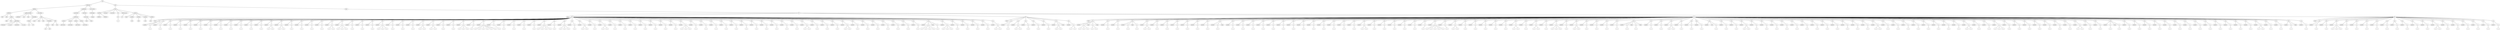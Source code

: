 graph Tree {
	"t0" [label = "TEI"];
	"t1" [label = "teiHeader"];
	"t2" [label = "fileDesc"];
	"t3" [label = "titleStmt"];
	"t4" [label = "title"];
	"t5" [label = "title"];
	"t6" [label = "author"];
	"t7" [label = "idno"];
	"t8" [label = "idno"];
	"t9" [label = "persName"];
	"t10" [label = "forename"];
	"t11" [label = "surname"];
	"t12" [label = "nameLink"];
	"t13" [label = "surname"];
	"t14" [label = "publicationStmt"];
	"t15" [label = "publisher"];
	"t16" [label = "idno"];
	"t17" [label = "idno"];
	"t18" [label = "availability"];
	"t19" [label = "licence"];
	"t20" [label = "ab"];
	"t21" [label = "ref"];
	"t22" [label = "sourceDesc"];
	"t23" [label = "bibl"];
	"t24" [label = "name"];
	"t25" [label = "idno"];
	"t26" [label = "idno"];
	"t27" [label = "availability"];
	"t28" [label = "licence"];
	"t29" [label = "ab"];
	"t30" [label = "ref"];
	"t31" [label = "bibl"];
	"t32" [label = "date"];
	"t33" [label = "idno"];
	"t34" [label = "profileDesc"];
	"t35" [label = "particDesc"];
	"t36" [label = "listPerson"];
	"t37" [label = "person"];
	"t38" [label = "persName"];
	"t39" [label = "person"];
	"t40" [label = "persName"];
	"t41" [label = "person"];
	"t42" [label = "persName"];
	"t43" [label = "person"];
	"t44" [label = "persName"];
	"t45" [label = "textClass"];
	"t46" [label = "keywords"];
	"t47" [label = "term"];
	"t48" [label = "term"];
	"t49" [label = "revisionDesc"];
	"t50" [label = "listChange"];
	"t51" [label = "change"];
	"t52" [label = "text"];
	"t53" [label = "front"];
	"t54" [label = "docTitle"];
	"t55" [label = "titlePart"];
	"t56" [label = "titlePart"];
	"t57" [label = "docDate"];
	"t58" [label = "docAuthor"];
	"t59" [label = "div"];
	"t60" [label = "div"];
	"t61" [label = "p"];
	"t62" [label = "performance"];
	"t63" [label = "ab"];
	"t64" [label = "castList"];
	"t65" [label = "head"];
	"t66" [label = "castItem"];
	"t67" [label = "role"];
	"t68" [label = "castItem"];
	"t69" [label = "role"];
	"t70" [label = "castItem"];
	"t71" [label = "role"];
	"t72" [label = "castItem"];
	"t73" [label = "role"];
	"t74" [label = "body"];
	"t75" [label = "div"];
	"t76" [label = "head"];
	"t77" [label = "div"];
	"t78" [label = "head"];
	"t79" [label = "sp"];
	"t80" [label = "speaker"];
	"t81" [label = "p"];
	"t82" [label = "s"];
	"t83" [label = "sp"];
	"t84" [label = "speaker"];
	"t85" [label = "p"];
	"t86" [label = "s"];
	"t87" [label = "sp"];
	"t88" [label = "speaker"];
	"t89" [label = "p"];
	"t90" [label = "s"];
	"t91" [label = "sp"];
	"t92" [label = "speaker"];
	"t93" [label = "p"];
	"t94" [label = "s"];
	"t95" [label = "sp"];
	"t96" [label = "speaker"];
	"t97" [label = "p"];
	"t98" [label = "s"];
	"t99" [label = "sp"];
	"t100" [label = "speaker"];
	"t101" [label = "p"];
	"t102" [label = "s"];
	"t103" [label = "sp"];
	"t104" [label = "speaker"];
	"t105" [label = "p"];
	"t106" [label = "s"];
	"t107" [label = "sp"];
	"t108" [label = "speaker"];
	"t109" [label = "p"];
	"t110" [label = "s"];
	"t111" [label = "sp"];
	"t112" [label = "speaker"];
	"t113" [label = "p"];
	"t114" [label = "s"];
	"t115" [label = "sp"];
	"t116" [label = "speaker"];
	"t117" [label = "p"];
	"t118" [label = "s"];
	"t119" [label = "sp"];
	"t120" [label = "speaker"];
	"t121" [label = "p"];
	"t122" [label = "s"];
	"t123" [label = "sp"];
	"t124" [label = "speaker"];
	"t125" [label = "p"];
	"t126" [label = "s"];
	"t127" [label = "sp"];
	"t128" [label = "speaker"];
	"t129" [label = "p"];
	"t130" [label = "s"];
	"t131" [label = "s"];
	"t132" [label = "sp"];
	"t133" [label = "speaker"];
	"t134" [label = "p"];
	"t135" [label = "s"];
	"t136" [label = "s"];
	"t137" [label = "sp"];
	"t138" [label = "speaker"];
	"t139" [label = "p"];
	"t140" [label = "s"];
	"t141" [label = "sp"];
	"t142" [label = "speaker"];
	"t143" [label = "p"];
	"t144" [label = "s"];
	"t145" [label = "sp"];
	"t146" [label = "speaker"];
	"t147" [label = "p"];
	"t148" [label = "s"];
	"t149" [label = "sp"];
	"t150" [label = "speaker"];
	"t151" [label = "p"];
	"t152" [label = "s"];
	"t153" [label = "sp"];
	"t154" [label = "speaker"];
	"t155" [label = "p"];
	"t156" [label = "s"];
	"t157" [label = "s"];
	"t158" [label = "sp"];
	"t159" [label = "speaker"];
	"t160" [label = "p"];
	"t161" [label = "s"];
	"t162" [label = "s"];
	"t163" [label = "s"];
	"t164" [label = "sp"];
	"t165" [label = "speaker"];
	"t166" [label = "p"];
	"t167" [label = "s"];
	"t168" [label = "sp"];
	"t169" [label = "speaker"];
	"t170" [label = "p"];
	"t171" [label = "s"];
	"t172" [label = "sp"];
	"t173" [label = "speaker"];
	"t174" [label = "p"];
	"t175" [label = "s"];
	"t176" [label = "sp"];
	"t177" [label = "speaker"];
	"t178" [label = "p"];
	"t179" [label = "s"];
	"t180" [label = "s"];
	"t181" [label = "s"];
	"t182" [label = "sp"];
	"t183" [label = "speaker"];
	"t184" [label = "p"];
	"t185" [label = "s"];
	"t186" [label = "sp"];
	"t187" [label = "speaker"];
	"t188" [label = "p"];
	"t189" [label = "s"];
	"t190" [label = "sp"];
	"t191" [label = "speaker"];
	"t192" [label = "p"];
	"t193" [label = "s"];
	"t194" [label = "sp"];
	"t195" [label = "speaker"];
	"t196" [label = "p"];
	"t197" [label = "s"];
	"t198" [label = "s"];
	"t199" [label = "sp"];
	"t200" [label = "speaker"];
	"t201" [label = "p"];
	"t202" [label = "s"];
	"t203" [label = "s"];
	"t204" [label = "sp"];
	"t205" [label = "speaker"];
	"t206" [label = "p"];
	"t207" [label = "s"];
	"t208" [label = "sp"];
	"t209" [label = "speaker"];
	"t210" [label = "p"];
	"t211" [label = "s"];
	"t212" [label = "sp"];
	"t213" [label = "speaker"];
	"t214" [label = "p"];
	"t215" [label = "s"];
	"t216" [label = "s"];
	"t217" [label = "s"];
	"t218" [label = "sp"];
	"t219" [label = "speaker"];
	"t220" [label = "p"];
	"t221" [label = "s"];
	"t222" [label = "sp"];
	"t223" [label = "speaker"];
	"t224" [label = "p"];
	"t225" [label = "s"];
	"t226" [label = "s"];
	"t227" [label = "s"];
	"t228" [label = "s"];
	"t229" [label = "s"];
	"t230" [label = "s"];
	"t231" [label = "sp"];
	"t232" [label = "speaker"];
	"t233" [label = "p"];
	"t234" [label = "s"];
	"t235" [label = "sp"];
	"t236" [label = "speaker"];
	"t237" [label = "p"];
	"t238" [label = "s"];
	"t239" [label = "sp"];
	"t240" [label = "speaker"];
	"t241" [label = "p"];
	"t242" [label = "s"];
	"t243" [label = "sp"];
	"t244" [label = "speaker"];
	"t245" [label = "p"];
	"t246" [label = "s"];
	"t247" [label = "sp"];
	"t248" [label = "speaker"];
	"t249" [label = "p"];
	"t250" [label = "s"];
	"t251" [label = "sp"];
	"t252" [label = "speaker"];
	"t253" [label = "p"];
	"t254" [label = "s"];
	"t255" [label = "s"];
	"t256" [label = "s"];
	"t257" [label = "s"];
	"t258" [label = "sp"];
	"t259" [label = "speaker"];
	"t260" [label = "p"];
	"t261" [label = "s"];
	"t262" [label = "sp"];
	"t263" [label = "speaker"];
	"t264" [label = "p"];
	"t265" [label = "s"];
	"t266" [label = "s"];
	"t267" [label = "s"];
	"t268" [label = "sp"];
	"t269" [label = "speaker"];
	"t270" [label = "p"];
	"t271" [label = "s"];
	"t272" [label = "sp"];
	"t273" [label = "speaker"];
	"t274" [label = "p"];
	"t275" [label = "s"];
	"t276" [label = "s"];
	"t277" [label = "sp"];
	"t278" [label = "speaker"];
	"t279" [label = "p"];
	"t280" [label = "s"];
	"t281" [label = "sp"];
	"t282" [label = "speaker"];
	"t283" [label = "p"];
	"t284" [label = "s"];
	"t285" [label = "s"];
	"t286" [label = "sp"];
	"t287" [label = "speaker"];
	"t288" [label = "p"];
	"t289" [label = "s"];
	"t290" [label = "sp"];
	"t291" [label = "speaker"];
	"t292" [label = "p"];
	"t293" [label = "s"];
	"t294" [label = "sp"];
	"t295" [label = "speaker"];
	"t296" [label = "p"];
	"t297" [label = "s"];
	"t298" [label = "sp"];
	"t299" [label = "speaker"];
	"t300" [label = "p"];
	"t301" [label = "s"];
	"t302" [label = "sp"];
	"t303" [label = "speaker"];
	"t304" [label = "p"];
	"t305" [label = "s"];
	"t306" [label = "sp"];
	"t307" [label = "speaker"];
	"t308" [label = "p"];
	"t309" [label = "s"];
	"t310" [label = "sp"];
	"t311" [label = "speaker"];
	"t312" [label = "p"];
	"t313" [label = "s"];
	"t314" [label = "sp"];
	"t315" [label = "speaker"];
	"t316" [label = "p"];
	"t317" [label = "s"];
	"t318" [label = "s"];
	"t319" [label = "s"];
	"t320" [label = "sp"];
	"t321" [label = "speaker"];
	"t322" [label = "p"];
	"t323" [label = "s"];
	"t324" [label = "sp"];
	"t325" [label = "speaker"];
	"t326" [label = "p"];
	"t327" [label = "s"];
	"t328" [label = "sp"];
	"t329" [label = "speaker"];
	"t330" [label = "p"];
	"t331" [label = "s"];
	"t332" [label = "sp"];
	"t333" [label = "speaker"];
	"t334" [label = "p"];
	"t335" [label = "s"];
	"t336" [label = "sp"];
	"t337" [label = "speaker"];
	"t338" [label = "p"];
	"t339" [label = "s"];
	"t340" [label = "sp"];
	"t341" [label = "speaker"];
	"t342" [label = "p"];
	"t343" [label = "s"];
	"t344" [label = "sp"];
	"t345" [label = "speaker"];
	"t346" [label = "p"];
	"t347" [label = "s"];
	"t348" [label = "sp"];
	"t349" [label = "speaker"];
	"t350" [label = "p"];
	"t351" [label = "s"];
	"t352" [label = "sp"];
	"t353" [label = "speaker"];
	"t354" [label = "p"];
	"t355" [label = "s"];
	"t356" [label = "sp"];
	"t357" [label = "speaker"];
	"t358" [label = "p"];
	"t359" [label = "s"];
	"t360" [label = "sp"];
	"t361" [label = "speaker"];
	"t362" [label = "p"];
	"t363" [label = "s"];
	"t364" [label = "sp"];
	"t365" [label = "speaker"];
	"t366" [label = "p"];
	"t367" [label = "s"];
	"t368" [label = "s"];
	"t369" [label = "sp"];
	"t370" [label = "speaker"];
	"t371" [label = "p"];
	"t372" [label = "s"];
	"t373" [label = "sp"];
	"t374" [label = "speaker"];
	"t375" [label = "p"];
	"t376" [label = "s"];
	"t377" [label = "sp"];
	"t378" [label = "speaker"];
	"t379" [label = "p"];
	"t380" [label = "s"];
	"t381" [label = "sp"];
	"t382" [label = "speaker"];
	"t383" [label = "p"];
	"t384" [label = "s"];
	"t385" [label = "s"];
	"t386" [label = "sp"];
	"t387" [label = "speaker"];
	"t388" [label = "p"];
	"t389" [label = "s"];
	"t390" [label = "sp"];
	"t391" [label = "speaker"];
	"t392" [label = "p"];
	"t393" [label = "s"];
	"t394" [label = "sp"];
	"t395" [label = "speaker"];
	"t396" [label = "p"];
	"t397" [label = "s"];
	"t398" [label = "sp"];
	"t399" [label = "speaker"];
	"t400" [label = "p"];
	"t401" [label = "s"];
	"t402" [label = "sp"];
	"t403" [label = "speaker"];
	"t404" [label = "p"];
	"t405" [label = "s"];
	"t406" [label = "sp"];
	"t407" [label = "speaker"];
	"t408" [label = "p"];
	"t409" [label = "s"];
	"t410" [label = "sp"];
	"t411" [label = "speaker"];
	"t412" [label = "p"];
	"t413" [label = "s"];
	"t414" [label = "sp"];
	"t415" [label = "speaker"];
	"t416" [label = "p"];
	"t417" [label = "s"];
	"t418" [label = "s"];
	"t419" [label = "s"];
	"t420" [label = "s"];
	"t421" [label = "stage"];
	"t422" [label = "p"];
	"t423" [label = "s"];
	"t424" [label = "sp"];
	"t425" [label = "speaker"];
	"t426" [label = "p"];
	"t427" [label = "s"];
	"t428" [label = "s"];
	"t429" [label = "s"];
	"t430" [label = "sp"];
	"t431" [label = "speaker"];
	"t432" [label = "p"];
	"t433" [label = "s"];
	"t434" [label = "sp"];
	"t435" [label = "speaker"];
	"t436" [label = "p"];
	"t437" [label = "s"];
	"t438" [label = "sp"];
	"t439" [label = "speaker"];
	"t440" [label = "p"];
	"t441" [label = "s"];
	"t442" [label = "sp"];
	"t443" [label = "speaker"];
	"t444" [label = "p"];
	"t445" [label = "s"];
	"t446" [label = "sp"];
	"t447" [label = "speaker"];
	"t448" [label = "p"];
	"t449" [label = "s"];
	"t450" [label = "s"];
	"t451" [label = "div"];
	"t452" [label = "head"];
	"t453" [label = "sp"];
	"t454" [label = "speaker"];
	"t455" [label = "p"];
	"t456" [label = "s"];
	"t457" [label = "sp"];
	"t458" [label = "speaker"];
	"t459" [label = "p"];
	"t460" [label = "s"];
	"t461" [label = "s"];
	"t462" [label = "sp"];
	"t463" [label = "speaker"];
	"t464" [label = "p"];
	"t465" [label = "s"];
	"t466" [label = "sp"];
	"t467" [label = "speaker"];
	"t468" [label = "p"];
	"t469" [label = "s"];
	"t470" [label = "sp"];
	"t471" [label = "speaker"];
	"t472" [label = "p"];
	"t473" [label = "s"];
	"t474" [label = "sp"];
	"t475" [label = "speaker"];
	"t476" [label = "p"];
	"t477" [label = "s"];
	"t478" [label = "s"];
	"t479" [label = "stage"];
	"t480" [label = "sp"];
	"t481" [label = "speaker"];
	"t482" [label = "p"];
	"t483" [label = "s"];
	"t484" [label = "s"];
	"t485" [label = "div"];
	"t486" [label = "head"];
	"t487" [label = "sp"];
	"t488" [label = "speaker"];
	"t489" [label = "p"];
	"t490" [label = "s"];
	"t491" [label = "s"];
	"t492" [label = "s"];
	"t493" [label = "stage"];
	"t494" [label = "p"];
	"t495" [label = "s"];
	"t496" [label = "s"];
	"t497" [label = "stage"];
	"t498" [label = "sp"];
	"t499" [label = "speaker"];
	"t500" [label = "p"];
	"t501" [label = "s"];
	"t502" [label = "sp"];
	"t503" [label = "speaker"];
	"t504" [label = "p"];
	"t505" [label = "s"];
	"t506" [label = "sp"];
	"t507" [label = "speaker"];
	"t508" [label = "p"];
	"t509" [label = "s"];
	"t510" [label = "stage"];
	"t511" [label = "p"];
	"t512" [label = "s"];
	"t513" [label = "sp"];
	"t514" [label = "speaker"];
	"t515" [label = "p"];
	"t516" [label = "s"];
	"t517" [label = "s"];
	"t518" [label = "sp"];
	"t519" [label = "speaker"];
	"t520" [label = "p"];
	"t521" [label = "s"];
	"t522" [label = "sp"];
	"t523" [label = "speaker"];
	"t524" [label = "p"];
	"t525" [label = "s"];
	"t526" [label = "sp"];
	"t527" [label = "speaker"];
	"t528" [label = "p"];
	"t529" [label = "s"];
	"t530" [label = "sp"];
	"t531" [label = "speaker"];
	"t532" [label = "p"];
	"t533" [label = "s"];
	"t534" [label = "sp"];
	"t535" [label = "speaker"];
	"t536" [label = "p"];
	"t537" [label = "s"];
	"t538" [label = "sp"];
	"t539" [label = "speaker"];
	"t540" [label = "p"];
	"t541" [label = "s"];
	"t542" [label = "sp"];
	"t543" [label = "speaker"];
	"t544" [label = "p"];
	"t545" [label = "s"];
	"t546" [label = "stage"];
	"t547" [label = "sp"];
	"t548" [label = "speaker"];
	"t549" [label = "p"];
	"t550" [label = "s"];
	"t551" [label = "sp"];
	"t552" [label = "speaker"];
	"t553" [label = "p"];
	"t554" [label = "s"];
	"t555" [label = "sp"];
	"t556" [label = "speaker"];
	"t557" [label = "p"];
	"t558" [label = "s"];
	"t559" [label = "sp"];
	"t560" [label = "speaker"];
	"t561" [label = "p"];
	"t562" [label = "s"];
	"t563" [label = "sp"];
	"t564" [label = "speaker"];
	"t565" [label = "p"];
	"t566" [label = "s"];
	"t567" [label = "sp"];
	"t568" [label = "speaker"];
	"t569" [label = "p"];
	"t570" [label = "s"];
	"t571" [label = "sp"];
	"t572" [label = "speaker"];
	"t573" [label = "p"];
	"t574" [label = "s"];
	"t575" [label = "sp"];
	"t576" [label = "speaker"];
	"t577" [label = "p"];
	"t578" [label = "s"];
	"t579" [label = "sp"];
	"t580" [label = "speaker"];
	"t581" [label = "p"];
	"t582" [label = "s"];
	"t583" [label = "sp"];
	"t584" [label = "speaker"];
	"t585" [label = "p"];
	"t586" [label = "s"];
	"t587" [label = "sp"];
	"t588" [label = "speaker"];
	"t589" [label = "p"];
	"t590" [label = "s"];
	"t591" [label = "sp"];
	"t592" [label = "speaker"];
	"t593" [label = "p"];
	"t594" [label = "s"];
	"t595" [label = "sp"];
	"t596" [label = "speaker"];
	"t597" [label = "p"];
	"t598" [label = "s"];
	"t599" [label = "sp"];
	"t600" [label = "speaker"];
	"t601" [label = "p"];
	"t602" [label = "s"];
	"t603" [label = "s"];
	"t604" [label = "sp"];
	"t605" [label = "speaker"];
	"t606" [label = "p"];
	"t607" [label = "s"];
	"t608" [label = "sp"];
	"t609" [label = "speaker"];
	"t610" [label = "p"];
	"t611" [label = "s"];
	"t612" [label = "sp"];
	"t613" [label = "speaker"];
	"t614" [label = "p"];
	"t615" [label = "s"];
	"t616" [label = "sp"];
	"t617" [label = "speaker"];
	"t618" [label = "p"];
	"t619" [label = "s"];
	"t620" [label = "sp"];
	"t621" [label = "speaker"];
	"t622" [label = "p"];
	"t623" [label = "s"];
	"t624" [label = "sp"];
	"t625" [label = "speaker"];
	"t626" [label = "p"];
	"t627" [label = "s"];
	"t628" [label = "sp"];
	"t629" [label = "speaker"];
	"t630" [label = "p"];
	"t631" [label = "s"];
	"t632" [label = "s"];
	"t633" [label = "s"];
	"t634" [label = "s"];
	"t635" [label = "s"];
	"t636" [label = "sp"];
	"t637" [label = "speaker"];
	"t638" [label = "p"];
	"t639" [label = "s"];
	"t640" [label = "sp"];
	"t641" [label = "speaker"];
	"t642" [label = "p"];
	"t643" [label = "s"];
	"t644" [label = "s"];
	"t645" [label = "sp"];
	"t646" [label = "speaker"];
	"t647" [label = "p"];
	"t648" [label = "s"];
	"t649" [label = "sp"];
	"t650" [label = "speaker"];
	"t651" [label = "p"];
	"t652" [label = "s"];
	"t653" [label = "sp"];
	"t654" [label = "speaker"];
	"t655" [label = "p"];
	"t656" [label = "s"];
	"t657" [label = "sp"];
	"t658" [label = "speaker"];
	"t659" [label = "p"];
	"t660" [label = "s"];
	"t661" [label = "sp"];
	"t662" [label = "speaker"];
	"t663" [label = "p"];
	"t664" [label = "s"];
	"t665" [label = "sp"];
	"t666" [label = "speaker"];
	"t667" [label = "p"];
	"t668" [label = "s"];
	"t669" [label = "s"];
	"t670" [label = "sp"];
	"t671" [label = "speaker"];
	"t672" [label = "p"];
	"t673" [label = "s"];
	"t674" [label = "sp"];
	"t675" [label = "speaker"];
	"t676" [label = "p"];
	"t677" [label = "s"];
	"t678" [label = "s"];
	"t679" [label = "sp"];
	"t680" [label = "speaker"];
	"t681" [label = "p"];
	"t682" [label = "s"];
	"t683" [label = "sp"];
	"t684" [label = "speaker"];
	"t685" [label = "p"];
	"t686" [label = "s"];
	"t687" [label = "s"];
	"t688" [label = "s"];
	"t689" [label = "sp"];
	"t690" [label = "speaker"];
	"t691" [label = "p"];
	"t692" [label = "s"];
	"t693" [label = "sp"];
	"t694" [label = "speaker"];
	"t695" [label = "p"];
	"t696" [label = "s"];
	"t697" [label = "s"];
	"t698" [label = "sp"];
	"t699" [label = "speaker"];
	"t700" [label = "p"];
	"t701" [label = "s"];
	"t702" [label = "sp"];
	"t703" [label = "speaker"];
	"t704" [label = "p"];
	"t705" [label = "s"];
	"t706" [label = "sp"];
	"t707" [label = "speaker"];
	"t708" [label = "p"];
	"t709" [label = "s"];
	"t710" [label = "sp"];
	"t711" [label = "speaker"];
	"t712" [label = "p"];
	"t713" [label = "s"];
	"t714" [label = "sp"];
	"t715" [label = "speaker"];
	"t716" [label = "p"];
	"t717" [label = "s"];
	"t718" [label = "stage"];
	"t719" [label = "p"];
	"t720" [label = "s"];
	"t721" [label = "stage"];
	"t722" [label = "sp"];
	"t723" [label = "speaker"];
	"t724" [label = "p"];
	"t725" [label = "s"];
	"t726" [label = "sp"];
	"t727" [label = "speaker"];
	"t728" [label = "p"];
	"t729" [label = "s"];
	"t730" [label = "sp"];
	"t731" [label = "speaker"];
	"t732" [label = "p"];
	"t733" [label = "s"];
	"t734" [label = "s"];
	"t735" [label = "sp"];
	"t736" [label = "speaker"];
	"t737" [label = "p"];
	"t738" [label = "s"];
	"t739" [label = "sp"];
	"t740" [label = "speaker"];
	"t741" [label = "p"];
	"t742" [label = "s"];
	"t743" [label = "sp"];
	"t744" [label = "speaker"];
	"t745" [label = "p"];
	"t746" [label = "s"];
	"t747" [label = "sp"];
	"t748" [label = "speaker"];
	"t749" [label = "note"];
	"t750" [label = "p"];
	"t751" [label = "s"];
	"t752" [label = "sp"];
	"t753" [label = "speaker"];
	"t754" [label = "p"];
	"t755" [label = "s"];
	"t756" [label = "sp"];
	"t757" [label = "speaker"];
	"t758" [label = "p"];
	"t759" [label = "s"];
	"t760" [label = "sp"];
	"t761" [label = "speaker"];
	"t762" [label = "p"];
	"t763" [label = "s"];
	"t764" [label = "s"];
	"t765" [label = "sp"];
	"t766" [label = "speaker"];
	"t767" [label = "p"];
	"t768" [label = "s"];
	"t769" [label = "sp"];
	"t770" [label = "speaker"];
	"t771" [label = "p"];
	"t772" [label = "s"];
	"t773" [label = "sp"];
	"t774" [label = "speaker"];
	"t775" [label = "p"];
	"t776" [label = "s"];
	"t777" [label = "sp"];
	"t778" [label = "speaker"];
	"t779" [label = "p"];
	"t780" [label = "s"];
	"t781" [label = "sp"];
	"t782" [label = "speaker"];
	"t783" [label = "p"];
	"t784" [label = "s"];
	"t785" [label = "sp"];
	"t786" [label = "speaker"];
	"t787" [label = "p"];
	"t788" [label = "s"];
	"t789" [label = "sp"];
	"t790" [label = "speaker"];
	"t791" [label = "p"];
	"t792" [label = "s"];
	"t793" [label = "sp"];
	"t794" [label = "speaker"];
	"t795" [label = "p"];
	"t796" [label = "s"];
	"t797" [label = "sp"];
	"t798" [label = "speaker"];
	"t799" [label = "p"];
	"t800" [label = "s"];
	"t801" [label = "sp"];
	"t802" [label = "speaker"];
	"t803" [label = "p"];
	"t804" [label = "s"];
	"t805" [label = "sp"];
	"t806" [label = "speaker"];
	"t807" [label = "p"];
	"t808" [label = "s"];
	"t809" [label = "sp"];
	"t810" [label = "speaker"];
	"t811" [label = "p"];
	"t812" [label = "s"];
	"t813" [label = "sp"];
	"t814" [label = "speaker"];
	"t815" [label = "p"];
	"t816" [label = "s"];
	"t817" [label = "s"];
	"t818" [label = "sp"];
	"t819" [label = "speaker"];
	"t820" [label = "p"];
	"t821" [label = "s"];
	"t822" [label = "sp"];
	"t823" [label = "speaker"];
	"t824" [label = "p"];
	"t825" [label = "s"];
	"t826" [label = "sp"];
	"t827" [label = "speaker"];
	"t828" [label = "p"];
	"t829" [label = "s"];
	"t830" [label = "sp"];
	"t831" [label = "speaker"];
	"t832" [label = "p"];
	"t833" [label = "s"];
	"t834" [label = "sp"];
	"t835" [label = "speaker"];
	"t836" [label = "p"];
	"t837" [label = "s"];
	"t838" [label = "sp"];
	"t839" [label = "speaker"];
	"t840" [label = "p"];
	"t841" [label = "s"];
	"t842" [label = "sp"];
	"t843" [label = "speaker"];
	"t844" [label = "p"];
	"t845" [label = "s"];
	"t846" [label = "sp"];
	"t847" [label = "speaker"];
	"t848" [label = "p"];
	"t849" [label = "s"];
	"t850" [label = "sp"];
	"t851" [label = "speaker"];
	"t852" [label = "p"];
	"t853" [label = "s"];
	"t854" [label = "s"];
	"t855" [label = "sp"];
	"t856" [label = "speaker"];
	"t857" [label = "p"];
	"t858" [label = "s"];
	"t859" [label = "sp"];
	"t860" [label = "speaker"];
	"t861" [label = "p"];
	"t862" [label = "s"];
	"t863" [label = "sp"];
	"t864" [label = "speaker"];
	"t865" [label = "p"];
	"t866" [label = "s"];
	"t867" [label = "s"];
	"t868" [label = "s"];
	"t869" [label = "sp"];
	"t870" [label = "speaker"];
	"t871" [label = "p"];
	"t872" [label = "s"];
	"t873" [label = "sp"];
	"t874" [label = "speaker"];
	"t875" [label = "p"];
	"t876" [label = "s"];
	"t877" [label = "sp"];
	"t878" [label = "speaker"];
	"t879" [label = "p"];
	"t880" [label = "s"];
	"t881" [label = "sp"];
	"t882" [label = "speaker"];
	"t883" [label = "p"];
	"t884" [label = "s"];
	"t885" [label = "sp"];
	"t886" [label = "speaker"];
	"t887" [label = "p"];
	"t888" [label = "s"];
	"t889" [label = "sp"];
	"t890" [label = "speaker"];
	"t891" [label = "p"];
	"t892" [label = "s"];
	"t893" [label = "sp"];
	"t894" [label = "speaker"];
	"t895" [label = "p"];
	"t896" [label = "s"];
	"t897" [label = "sp"];
	"t898" [label = "speaker"];
	"t899" [label = "p"];
	"t900" [label = "s"];
	"t901" [label = "s"];
	"t902" [label = "sp"];
	"t903" [label = "speaker"];
	"t904" [label = "p"];
	"t905" [label = "s"];
	"t906" [label = "sp"];
	"t907" [label = "speaker"];
	"t908" [label = "p"];
	"t909" [label = "s"];
	"t910" [label = "sp"];
	"t911" [label = "speaker"];
	"t912" [label = "p"];
	"t913" [label = "s"];
	"t914" [label = "stage"];
	"t915" [label = "p"];
	"t916" [label = "s"];
	"t917" [label = "sp"];
	"t918" [label = "speaker"];
	"t919" [label = "p"];
	"t920" [label = "s"];
	"t921" [label = "sp"];
	"t922" [label = "speaker"];
	"t923" [label = "p"];
	"t924" [label = "s"];
	"t925" [label = "sp"];
	"t926" [label = "speaker"];
	"t927" [label = "p"];
	"t928" [label = "s"];
	"t929" [label = "sp"];
	"t930" [label = "speaker"];
	"t931" [label = "p"];
	"t932" [label = "s"];
	"t933" [label = "sp"];
	"t934" [label = "speaker"];
	"t935" [label = "p"];
	"t936" [label = "s"];
	"t937" [label = "sp"];
	"t938" [label = "speaker"];
	"t939" [label = "p"];
	"t940" [label = "s"];
	"t941" [label = "sp"];
	"t942" [label = "speaker"];
	"t943" [label = "p"];
	"t944" [label = "s"];
	"t945" [label = "sp"];
	"t946" [label = "speaker"];
	"t947" [label = "p"];
	"t948" [label = "s"];
	"t949" [label = "sp"];
	"t950" [label = "speaker"];
	"t951" [label = "p"];
	"t952" [label = "s"];
	"t953" [label = "sp"];
	"t954" [label = "speaker"];
	"t955" [label = "p"];
	"t956" [label = "s"];
	"t957" [label = "sp"];
	"t958" [label = "speaker"];
	"t959" [label = "p"];
	"t960" [label = "s"];
	"t961" [label = "sp"];
	"t962" [label = "speaker"];
	"t963" [label = "p"];
	"t964" [label = "s"];
	"t965" [label = "sp"];
	"t966" [label = "speaker"];
	"t967" [label = "p"];
	"t968" [label = "s"];
	"t969" [label = "sp"];
	"t970" [label = "speaker"];
	"t971" [label = "p"];
	"t972" [label = "s"];
	"t973" [label = "s"];
	"t974" [label = "sp"];
	"t975" [label = "speaker"];
	"t976" [label = "p"];
	"t977" [label = "s"];
	"t978" [label = "sp"];
	"t979" [label = "speaker"];
	"t980" [label = "p"];
	"t981" [label = "s"];
	"t982" [label = "sp"];
	"t983" [label = "speaker"];
	"t984" [label = "p"];
	"t985" [label = "s"];
	"t986" [label = "stage"];
	"t987" [label = "sp"];
	"t988" [label = "speaker"];
	"t989" [label = "p"];
	"t990" [label = "s"];
	"t991" [label = "div"];
	"t992" [label = "head"];
	"t993" [label = "sp"];
	"t994" [label = "speaker"];
	"t995" [label = "p"];
	"t996" [label = "s"];
	"t997" [label = "sp"];
	"t998" [label = "speaker"];
	"t999" [label = "p"];
	"t1000" [label = "s"];
	"t1001" [label = "sp"];
	"t1002" [label = "speaker"];
	"t1003" [label = "p"];
	"t1004" [label = "s"];
	"t1005" [label = "s"];
	"t1006" [label = "s"];
	"t1007" [label = "sp"];
	"t1008" [label = "speaker"];
	"t1009" [label = "p"];
	"t1010" [label = "s"];
	"t1011" [label = "sp"];
	"t1012" [label = "speaker"];
	"t1013" [label = "p"];
	"t1014" [label = "s"];
	"t1015" [label = "sp"];
	"t1016" [label = "speaker"];
	"t1017" [label = "p"];
	"t1018" [label = "s"];
	"t1019" [label = "sp"];
	"t1020" [label = "speaker"];
	"t1021" [label = "p"];
	"t1022" [label = "s"];
	"t1023" [label = "sp"];
	"t1024" [label = "speaker"];
	"t1025" [label = "p"];
	"t1026" [label = "s"];
	"t1027" [label = "sp"];
	"t1028" [label = "speaker"];
	"t1029" [label = "p"];
	"t1030" [label = "s"];
	"t1031" [label = "sp"];
	"t1032" [label = "speaker"];
	"t1033" [label = "p"];
	"t1034" [label = "s"];
	"t1035" [label = "sp"];
	"t1036" [label = "speaker"];
	"t1037" [label = "p"];
	"t1038" [label = "s"];
	"t1039" [label = "sp"];
	"t1040" [label = "speaker"];
	"t1041" [label = "p"];
	"t1042" [label = "s"];
	"t1043" [label = "sp"];
	"t1044" [label = "speaker"];
	"t1045" [label = "p"];
	"t1046" [label = "s"];
	"t1047" [label = "s"];
	"t1048" [label = "sp"];
	"t1049" [label = "speaker"];
	"t1050" [label = "p"];
	"t1051" [label = "s"];
	"t1052" [label = "sp"];
	"t1053" [label = "speaker"];
	"t1054" [label = "p"];
	"t1055" [label = "s"];
	"t1056" [label = "sp"];
	"t1057" [label = "speaker"];
	"t1058" [label = "p"];
	"t1059" [label = "s"];
	"t1060" [label = "sp"];
	"t1061" [label = "speaker"];
	"t1062" [label = "p"];
	"t1063" [label = "s"];
	"t1064" [label = "sp"];
	"t1065" [label = "speaker"];
	"t1066" [label = "p"];
	"t1067" [label = "s"];
	"t1068" [label = "sp"];
	"t1069" [label = "speaker"];
	"t1070" [label = "p"];
	"t1071" [label = "s"];
	"t0" -- "t1";
	"t1" -- "t2";
	"t2" -- "t3";
	"t3" -- "t4";
	"t3" -- "t5";
	"t3" -- "t6";
	"t6" -- "t7";
	"t6" -- "t8";
	"t6" -- "t9";
	"t9" -- "t10";
	"t9" -- "t11";
	"t9" -- "t12";
	"t9" -- "t13";
	"t2" -- "t14";
	"t14" -- "t15";
	"t14" -- "t16";
	"t14" -- "t17";
	"t14" -- "t18";
	"t18" -- "t19";
	"t19" -- "t20";
	"t19" -- "t21";
	"t2" -- "t22";
	"t22" -- "t23";
	"t23" -- "t24";
	"t23" -- "t25";
	"t23" -- "t26";
	"t23" -- "t27";
	"t27" -- "t28";
	"t28" -- "t29";
	"t28" -- "t30";
	"t23" -- "t31";
	"t31" -- "t32";
	"t31" -- "t33";
	"t1" -- "t34";
	"t34" -- "t35";
	"t35" -- "t36";
	"t36" -- "t37";
	"t37" -- "t38";
	"t36" -- "t39";
	"t39" -- "t40";
	"t36" -- "t41";
	"t41" -- "t42";
	"t36" -- "t43";
	"t43" -- "t44";
	"t34" -- "t45";
	"t45" -- "t46";
	"t46" -- "t47";
	"t46" -- "t48";
	"t1" -- "t49";
	"t49" -- "t50";
	"t50" -- "t51";
	"t0" -- "t52";
	"t52" -- "t53";
	"t53" -- "t54";
	"t54" -- "t55";
	"t54" -- "t56";
	"t53" -- "t57";
	"t53" -- "t58";
	"t53" -- "t59";
	"t59" -- "t60";
	"t60" -- "t61";
	"t53" -- "t62";
	"t62" -- "t63";
	"t53" -- "t64";
	"t64" -- "t65";
	"t64" -- "t66";
	"t66" -- "t67";
	"t64" -- "t68";
	"t68" -- "t69";
	"t64" -- "t70";
	"t70" -- "t71";
	"t64" -- "t72";
	"t72" -- "t73";
	"t52" -- "t74";
	"t74" -- "t75";
	"t75" -- "t76";
	"t75" -- "t77";
	"t77" -- "t78";
	"t77" -- "t79";
	"t79" -- "t80";
	"t79" -- "t81";
	"t81" -- "t82";
	"t77" -- "t83";
	"t83" -- "t84";
	"t83" -- "t85";
	"t85" -- "t86";
	"t77" -- "t87";
	"t87" -- "t88";
	"t87" -- "t89";
	"t89" -- "t90";
	"t77" -- "t91";
	"t91" -- "t92";
	"t91" -- "t93";
	"t93" -- "t94";
	"t77" -- "t95";
	"t95" -- "t96";
	"t95" -- "t97";
	"t97" -- "t98";
	"t77" -- "t99";
	"t99" -- "t100";
	"t99" -- "t101";
	"t101" -- "t102";
	"t77" -- "t103";
	"t103" -- "t104";
	"t103" -- "t105";
	"t105" -- "t106";
	"t77" -- "t107";
	"t107" -- "t108";
	"t107" -- "t109";
	"t109" -- "t110";
	"t77" -- "t111";
	"t111" -- "t112";
	"t111" -- "t113";
	"t113" -- "t114";
	"t77" -- "t115";
	"t115" -- "t116";
	"t115" -- "t117";
	"t117" -- "t118";
	"t77" -- "t119";
	"t119" -- "t120";
	"t119" -- "t121";
	"t121" -- "t122";
	"t77" -- "t123";
	"t123" -- "t124";
	"t123" -- "t125";
	"t125" -- "t126";
	"t77" -- "t127";
	"t127" -- "t128";
	"t127" -- "t129";
	"t129" -- "t130";
	"t129" -- "t131";
	"t77" -- "t132";
	"t132" -- "t133";
	"t132" -- "t134";
	"t134" -- "t135";
	"t134" -- "t136";
	"t77" -- "t137";
	"t137" -- "t138";
	"t137" -- "t139";
	"t139" -- "t140";
	"t77" -- "t141";
	"t141" -- "t142";
	"t141" -- "t143";
	"t143" -- "t144";
	"t77" -- "t145";
	"t145" -- "t146";
	"t145" -- "t147";
	"t147" -- "t148";
	"t77" -- "t149";
	"t149" -- "t150";
	"t149" -- "t151";
	"t151" -- "t152";
	"t77" -- "t153";
	"t153" -- "t154";
	"t153" -- "t155";
	"t155" -- "t156";
	"t155" -- "t157";
	"t77" -- "t158";
	"t158" -- "t159";
	"t158" -- "t160";
	"t160" -- "t161";
	"t160" -- "t162";
	"t160" -- "t163";
	"t77" -- "t164";
	"t164" -- "t165";
	"t164" -- "t166";
	"t166" -- "t167";
	"t77" -- "t168";
	"t168" -- "t169";
	"t168" -- "t170";
	"t170" -- "t171";
	"t77" -- "t172";
	"t172" -- "t173";
	"t172" -- "t174";
	"t174" -- "t175";
	"t77" -- "t176";
	"t176" -- "t177";
	"t176" -- "t178";
	"t178" -- "t179";
	"t178" -- "t180";
	"t178" -- "t181";
	"t77" -- "t182";
	"t182" -- "t183";
	"t182" -- "t184";
	"t184" -- "t185";
	"t77" -- "t186";
	"t186" -- "t187";
	"t186" -- "t188";
	"t188" -- "t189";
	"t77" -- "t190";
	"t190" -- "t191";
	"t190" -- "t192";
	"t192" -- "t193";
	"t77" -- "t194";
	"t194" -- "t195";
	"t194" -- "t196";
	"t196" -- "t197";
	"t196" -- "t198";
	"t77" -- "t199";
	"t199" -- "t200";
	"t199" -- "t201";
	"t201" -- "t202";
	"t201" -- "t203";
	"t77" -- "t204";
	"t204" -- "t205";
	"t204" -- "t206";
	"t206" -- "t207";
	"t77" -- "t208";
	"t208" -- "t209";
	"t208" -- "t210";
	"t210" -- "t211";
	"t77" -- "t212";
	"t212" -- "t213";
	"t212" -- "t214";
	"t214" -- "t215";
	"t214" -- "t216";
	"t214" -- "t217";
	"t77" -- "t218";
	"t218" -- "t219";
	"t218" -- "t220";
	"t220" -- "t221";
	"t77" -- "t222";
	"t222" -- "t223";
	"t222" -- "t224";
	"t224" -- "t225";
	"t224" -- "t226";
	"t224" -- "t227";
	"t224" -- "t228";
	"t224" -- "t229";
	"t224" -- "t230";
	"t77" -- "t231";
	"t231" -- "t232";
	"t231" -- "t233";
	"t233" -- "t234";
	"t77" -- "t235";
	"t235" -- "t236";
	"t235" -- "t237";
	"t237" -- "t238";
	"t77" -- "t239";
	"t239" -- "t240";
	"t239" -- "t241";
	"t241" -- "t242";
	"t77" -- "t243";
	"t243" -- "t244";
	"t243" -- "t245";
	"t245" -- "t246";
	"t77" -- "t247";
	"t247" -- "t248";
	"t247" -- "t249";
	"t249" -- "t250";
	"t77" -- "t251";
	"t251" -- "t252";
	"t251" -- "t253";
	"t253" -- "t254";
	"t253" -- "t255";
	"t253" -- "t256";
	"t253" -- "t257";
	"t77" -- "t258";
	"t258" -- "t259";
	"t258" -- "t260";
	"t260" -- "t261";
	"t77" -- "t262";
	"t262" -- "t263";
	"t262" -- "t264";
	"t264" -- "t265";
	"t264" -- "t266";
	"t264" -- "t267";
	"t77" -- "t268";
	"t268" -- "t269";
	"t268" -- "t270";
	"t270" -- "t271";
	"t77" -- "t272";
	"t272" -- "t273";
	"t272" -- "t274";
	"t274" -- "t275";
	"t274" -- "t276";
	"t77" -- "t277";
	"t277" -- "t278";
	"t277" -- "t279";
	"t279" -- "t280";
	"t77" -- "t281";
	"t281" -- "t282";
	"t281" -- "t283";
	"t283" -- "t284";
	"t283" -- "t285";
	"t77" -- "t286";
	"t286" -- "t287";
	"t286" -- "t288";
	"t288" -- "t289";
	"t77" -- "t290";
	"t290" -- "t291";
	"t290" -- "t292";
	"t292" -- "t293";
	"t77" -- "t294";
	"t294" -- "t295";
	"t294" -- "t296";
	"t296" -- "t297";
	"t77" -- "t298";
	"t298" -- "t299";
	"t298" -- "t300";
	"t300" -- "t301";
	"t77" -- "t302";
	"t302" -- "t303";
	"t302" -- "t304";
	"t304" -- "t305";
	"t77" -- "t306";
	"t306" -- "t307";
	"t306" -- "t308";
	"t308" -- "t309";
	"t77" -- "t310";
	"t310" -- "t311";
	"t310" -- "t312";
	"t312" -- "t313";
	"t77" -- "t314";
	"t314" -- "t315";
	"t314" -- "t316";
	"t316" -- "t317";
	"t316" -- "t318";
	"t316" -- "t319";
	"t77" -- "t320";
	"t320" -- "t321";
	"t320" -- "t322";
	"t322" -- "t323";
	"t77" -- "t324";
	"t324" -- "t325";
	"t324" -- "t326";
	"t326" -- "t327";
	"t77" -- "t328";
	"t328" -- "t329";
	"t328" -- "t330";
	"t330" -- "t331";
	"t77" -- "t332";
	"t332" -- "t333";
	"t332" -- "t334";
	"t334" -- "t335";
	"t77" -- "t336";
	"t336" -- "t337";
	"t336" -- "t338";
	"t338" -- "t339";
	"t77" -- "t340";
	"t340" -- "t341";
	"t340" -- "t342";
	"t342" -- "t343";
	"t77" -- "t344";
	"t344" -- "t345";
	"t344" -- "t346";
	"t346" -- "t347";
	"t77" -- "t348";
	"t348" -- "t349";
	"t348" -- "t350";
	"t350" -- "t351";
	"t77" -- "t352";
	"t352" -- "t353";
	"t352" -- "t354";
	"t354" -- "t355";
	"t77" -- "t356";
	"t356" -- "t357";
	"t356" -- "t358";
	"t358" -- "t359";
	"t77" -- "t360";
	"t360" -- "t361";
	"t360" -- "t362";
	"t362" -- "t363";
	"t77" -- "t364";
	"t364" -- "t365";
	"t364" -- "t366";
	"t366" -- "t367";
	"t366" -- "t368";
	"t77" -- "t369";
	"t369" -- "t370";
	"t369" -- "t371";
	"t371" -- "t372";
	"t77" -- "t373";
	"t373" -- "t374";
	"t373" -- "t375";
	"t375" -- "t376";
	"t77" -- "t377";
	"t377" -- "t378";
	"t377" -- "t379";
	"t379" -- "t380";
	"t77" -- "t381";
	"t381" -- "t382";
	"t381" -- "t383";
	"t383" -- "t384";
	"t383" -- "t385";
	"t77" -- "t386";
	"t386" -- "t387";
	"t386" -- "t388";
	"t388" -- "t389";
	"t77" -- "t390";
	"t390" -- "t391";
	"t390" -- "t392";
	"t392" -- "t393";
	"t77" -- "t394";
	"t394" -- "t395";
	"t394" -- "t396";
	"t396" -- "t397";
	"t77" -- "t398";
	"t398" -- "t399";
	"t398" -- "t400";
	"t400" -- "t401";
	"t77" -- "t402";
	"t402" -- "t403";
	"t402" -- "t404";
	"t404" -- "t405";
	"t77" -- "t406";
	"t406" -- "t407";
	"t406" -- "t408";
	"t408" -- "t409";
	"t77" -- "t410";
	"t410" -- "t411";
	"t410" -- "t412";
	"t412" -- "t413";
	"t77" -- "t414";
	"t414" -- "t415";
	"t414" -- "t416";
	"t416" -- "t417";
	"t416" -- "t418";
	"t416" -- "t419";
	"t416" -- "t420";
	"t414" -- "t421";
	"t414" -- "t422";
	"t422" -- "t423";
	"t77" -- "t424";
	"t424" -- "t425";
	"t424" -- "t426";
	"t426" -- "t427";
	"t426" -- "t428";
	"t426" -- "t429";
	"t77" -- "t430";
	"t430" -- "t431";
	"t430" -- "t432";
	"t432" -- "t433";
	"t77" -- "t434";
	"t434" -- "t435";
	"t434" -- "t436";
	"t436" -- "t437";
	"t77" -- "t438";
	"t438" -- "t439";
	"t438" -- "t440";
	"t440" -- "t441";
	"t77" -- "t442";
	"t442" -- "t443";
	"t442" -- "t444";
	"t444" -- "t445";
	"t77" -- "t446";
	"t446" -- "t447";
	"t446" -- "t448";
	"t448" -- "t449";
	"t448" -- "t450";
	"t75" -- "t451";
	"t451" -- "t452";
	"t451" -- "t453";
	"t453" -- "t454";
	"t453" -- "t455";
	"t455" -- "t456";
	"t451" -- "t457";
	"t457" -- "t458";
	"t457" -- "t459";
	"t459" -- "t460";
	"t459" -- "t461";
	"t451" -- "t462";
	"t462" -- "t463";
	"t462" -- "t464";
	"t464" -- "t465";
	"t451" -- "t466";
	"t466" -- "t467";
	"t466" -- "t468";
	"t468" -- "t469";
	"t451" -- "t470";
	"t470" -- "t471";
	"t470" -- "t472";
	"t472" -- "t473";
	"t451" -- "t474";
	"t474" -- "t475";
	"t474" -- "t476";
	"t476" -- "t477";
	"t476" -- "t478";
	"t474" -- "t479";
	"t451" -- "t480";
	"t480" -- "t481";
	"t480" -- "t482";
	"t482" -- "t483";
	"t482" -- "t484";
	"t75" -- "t485";
	"t485" -- "t486";
	"t485" -- "t487";
	"t487" -- "t488";
	"t487" -- "t489";
	"t489" -- "t490";
	"t489" -- "t491";
	"t489" -- "t492";
	"t487" -- "t493";
	"t487" -- "t494";
	"t494" -- "t495";
	"t494" -- "t496";
	"t487" -- "t497";
	"t485" -- "t498";
	"t498" -- "t499";
	"t498" -- "t500";
	"t500" -- "t501";
	"t485" -- "t502";
	"t502" -- "t503";
	"t502" -- "t504";
	"t504" -- "t505";
	"t485" -- "t506";
	"t506" -- "t507";
	"t506" -- "t508";
	"t508" -- "t509";
	"t506" -- "t510";
	"t506" -- "t511";
	"t511" -- "t512";
	"t485" -- "t513";
	"t513" -- "t514";
	"t513" -- "t515";
	"t515" -- "t516";
	"t515" -- "t517";
	"t485" -- "t518";
	"t518" -- "t519";
	"t518" -- "t520";
	"t520" -- "t521";
	"t485" -- "t522";
	"t522" -- "t523";
	"t522" -- "t524";
	"t524" -- "t525";
	"t485" -- "t526";
	"t526" -- "t527";
	"t526" -- "t528";
	"t528" -- "t529";
	"t485" -- "t530";
	"t530" -- "t531";
	"t530" -- "t532";
	"t532" -- "t533";
	"t485" -- "t534";
	"t534" -- "t535";
	"t534" -- "t536";
	"t536" -- "t537";
	"t485" -- "t538";
	"t538" -- "t539";
	"t538" -- "t540";
	"t540" -- "t541";
	"t485" -- "t542";
	"t542" -- "t543";
	"t542" -- "t544";
	"t544" -- "t545";
	"t542" -- "t546";
	"t485" -- "t547";
	"t547" -- "t548";
	"t547" -- "t549";
	"t549" -- "t550";
	"t485" -- "t551";
	"t551" -- "t552";
	"t551" -- "t553";
	"t553" -- "t554";
	"t485" -- "t555";
	"t555" -- "t556";
	"t555" -- "t557";
	"t557" -- "t558";
	"t485" -- "t559";
	"t559" -- "t560";
	"t559" -- "t561";
	"t561" -- "t562";
	"t485" -- "t563";
	"t563" -- "t564";
	"t563" -- "t565";
	"t565" -- "t566";
	"t485" -- "t567";
	"t567" -- "t568";
	"t567" -- "t569";
	"t569" -- "t570";
	"t485" -- "t571";
	"t571" -- "t572";
	"t571" -- "t573";
	"t573" -- "t574";
	"t485" -- "t575";
	"t575" -- "t576";
	"t575" -- "t577";
	"t577" -- "t578";
	"t485" -- "t579";
	"t579" -- "t580";
	"t579" -- "t581";
	"t581" -- "t582";
	"t485" -- "t583";
	"t583" -- "t584";
	"t583" -- "t585";
	"t585" -- "t586";
	"t485" -- "t587";
	"t587" -- "t588";
	"t587" -- "t589";
	"t589" -- "t590";
	"t485" -- "t591";
	"t591" -- "t592";
	"t591" -- "t593";
	"t593" -- "t594";
	"t485" -- "t595";
	"t595" -- "t596";
	"t595" -- "t597";
	"t597" -- "t598";
	"t485" -- "t599";
	"t599" -- "t600";
	"t599" -- "t601";
	"t601" -- "t602";
	"t601" -- "t603";
	"t485" -- "t604";
	"t604" -- "t605";
	"t604" -- "t606";
	"t606" -- "t607";
	"t485" -- "t608";
	"t608" -- "t609";
	"t608" -- "t610";
	"t610" -- "t611";
	"t485" -- "t612";
	"t612" -- "t613";
	"t612" -- "t614";
	"t614" -- "t615";
	"t485" -- "t616";
	"t616" -- "t617";
	"t616" -- "t618";
	"t618" -- "t619";
	"t485" -- "t620";
	"t620" -- "t621";
	"t620" -- "t622";
	"t622" -- "t623";
	"t485" -- "t624";
	"t624" -- "t625";
	"t624" -- "t626";
	"t626" -- "t627";
	"t485" -- "t628";
	"t628" -- "t629";
	"t628" -- "t630";
	"t630" -- "t631";
	"t630" -- "t632";
	"t630" -- "t633";
	"t630" -- "t634";
	"t630" -- "t635";
	"t485" -- "t636";
	"t636" -- "t637";
	"t636" -- "t638";
	"t638" -- "t639";
	"t485" -- "t640";
	"t640" -- "t641";
	"t640" -- "t642";
	"t642" -- "t643";
	"t642" -- "t644";
	"t485" -- "t645";
	"t645" -- "t646";
	"t645" -- "t647";
	"t647" -- "t648";
	"t485" -- "t649";
	"t649" -- "t650";
	"t649" -- "t651";
	"t651" -- "t652";
	"t485" -- "t653";
	"t653" -- "t654";
	"t653" -- "t655";
	"t655" -- "t656";
	"t485" -- "t657";
	"t657" -- "t658";
	"t657" -- "t659";
	"t659" -- "t660";
	"t485" -- "t661";
	"t661" -- "t662";
	"t661" -- "t663";
	"t663" -- "t664";
	"t485" -- "t665";
	"t665" -- "t666";
	"t665" -- "t667";
	"t667" -- "t668";
	"t667" -- "t669";
	"t485" -- "t670";
	"t670" -- "t671";
	"t670" -- "t672";
	"t672" -- "t673";
	"t485" -- "t674";
	"t674" -- "t675";
	"t674" -- "t676";
	"t676" -- "t677";
	"t676" -- "t678";
	"t485" -- "t679";
	"t679" -- "t680";
	"t679" -- "t681";
	"t681" -- "t682";
	"t485" -- "t683";
	"t683" -- "t684";
	"t683" -- "t685";
	"t685" -- "t686";
	"t685" -- "t687";
	"t685" -- "t688";
	"t485" -- "t689";
	"t689" -- "t690";
	"t689" -- "t691";
	"t691" -- "t692";
	"t485" -- "t693";
	"t693" -- "t694";
	"t693" -- "t695";
	"t695" -- "t696";
	"t695" -- "t697";
	"t485" -- "t698";
	"t698" -- "t699";
	"t698" -- "t700";
	"t700" -- "t701";
	"t485" -- "t702";
	"t702" -- "t703";
	"t702" -- "t704";
	"t704" -- "t705";
	"t485" -- "t706";
	"t706" -- "t707";
	"t706" -- "t708";
	"t708" -- "t709";
	"t485" -- "t710";
	"t710" -- "t711";
	"t710" -- "t712";
	"t712" -- "t713";
	"t485" -- "t714";
	"t714" -- "t715";
	"t714" -- "t716";
	"t716" -- "t717";
	"t714" -- "t718";
	"t714" -- "t719";
	"t719" -- "t720";
	"t714" -- "t721";
	"t485" -- "t722";
	"t722" -- "t723";
	"t722" -- "t724";
	"t724" -- "t725";
	"t485" -- "t726";
	"t726" -- "t727";
	"t726" -- "t728";
	"t728" -- "t729";
	"t485" -- "t730";
	"t730" -- "t731";
	"t730" -- "t732";
	"t732" -- "t733";
	"t732" -- "t734";
	"t485" -- "t735";
	"t735" -- "t736";
	"t735" -- "t737";
	"t737" -- "t738";
	"t485" -- "t739";
	"t739" -- "t740";
	"t739" -- "t741";
	"t741" -- "t742";
	"t485" -- "t743";
	"t743" -- "t744";
	"t743" -- "t745";
	"t745" -- "t746";
	"t485" -- "t747";
	"t747" -- "t748";
	"t747" -- "t749";
	"t747" -- "t750";
	"t750" -- "t751";
	"t485" -- "t752";
	"t752" -- "t753";
	"t752" -- "t754";
	"t754" -- "t755";
	"t485" -- "t756";
	"t756" -- "t757";
	"t756" -- "t758";
	"t758" -- "t759";
	"t485" -- "t760";
	"t760" -- "t761";
	"t760" -- "t762";
	"t762" -- "t763";
	"t762" -- "t764";
	"t485" -- "t765";
	"t765" -- "t766";
	"t765" -- "t767";
	"t767" -- "t768";
	"t485" -- "t769";
	"t769" -- "t770";
	"t769" -- "t771";
	"t771" -- "t772";
	"t485" -- "t773";
	"t773" -- "t774";
	"t773" -- "t775";
	"t775" -- "t776";
	"t485" -- "t777";
	"t777" -- "t778";
	"t777" -- "t779";
	"t779" -- "t780";
	"t485" -- "t781";
	"t781" -- "t782";
	"t781" -- "t783";
	"t783" -- "t784";
	"t485" -- "t785";
	"t785" -- "t786";
	"t785" -- "t787";
	"t787" -- "t788";
	"t485" -- "t789";
	"t789" -- "t790";
	"t789" -- "t791";
	"t791" -- "t792";
	"t485" -- "t793";
	"t793" -- "t794";
	"t793" -- "t795";
	"t795" -- "t796";
	"t485" -- "t797";
	"t797" -- "t798";
	"t797" -- "t799";
	"t799" -- "t800";
	"t485" -- "t801";
	"t801" -- "t802";
	"t801" -- "t803";
	"t803" -- "t804";
	"t485" -- "t805";
	"t805" -- "t806";
	"t805" -- "t807";
	"t807" -- "t808";
	"t485" -- "t809";
	"t809" -- "t810";
	"t809" -- "t811";
	"t811" -- "t812";
	"t485" -- "t813";
	"t813" -- "t814";
	"t813" -- "t815";
	"t815" -- "t816";
	"t815" -- "t817";
	"t485" -- "t818";
	"t818" -- "t819";
	"t818" -- "t820";
	"t820" -- "t821";
	"t485" -- "t822";
	"t822" -- "t823";
	"t822" -- "t824";
	"t824" -- "t825";
	"t485" -- "t826";
	"t826" -- "t827";
	"t826" -- "t828";
	"t828" -- "t829";
	"t485" -- "t830";
	"t830" -- "t831";
	"t830" -- "t832";
	"t832" -- "t833";
	"t485" -- "t834";
	"t834" -- "t835";
	"t834" -- "t836";
	"t836" -- "t837";
	"t485" -- "t838";
	"t838" -- "t839";
	"t838" -- "t840";
	"t840" -- "t841";
	"t485" -- "t842";
	"t842" -- "t843";
	"t842" -- "t844";
	"t844" -- "t845";
	"t485" -- "t846";
	"t846" -- "t847";
	"t846" -- "t848";
	"t848" -- "t849";
	"t485" -- "t850";
	"t850" -- "t851";
	"t850" -- "t852";
	"t852" -- "t853";
	"t852" -- "t854";
	"t485" -- "t855";
	"t855" -- "t856";
	"t855" -- "t857";
	"t857" -- "t858";
	"t485" -- "t859";
	"t859" -- "t860";
	"t859" -- "t861";
	"t861" -- "t862";
	"t485" -- "t863";
	"t863" -- "t864";
	"t863" -- "t865";
	"t865" -- "t866";
	"t865" -- "t867";
	"t865" -- "t868";
	"t485" -- "t869";
	"t869" -- "t870";
	"t869" -- "t871";
	"t871" -- "t872";
	"t485" -- "t873";
	"t873" -- "t874";
	"t873" -- "t875";
	"t875" -- "t876";
	"t485" -- "t877";
	"t877" -- "t878";
	"t877" -- "t879";
	"t879" -- "t880";
	"t485" -- "t881";
	"t881" -- "t882";
	"t881" -- "t883";
	"t883" -- "t884";
	"t485" -- "t885";
	"t885" -- "t886";
	"t885" -- "t887";
	"t887" -- "t888";
	"t485" -- "t889";
	"t889" -- "t890";
	"t889" -- "t891";
	"t891" -- "t892";
	"t485" -- "t893";
	"t893" -- "t894";
	"t893" -- "t895";
	"t895" -- "t896";
	"t485" -- "t897";
	"t897" -- "t898";
	"t897" -- "t899";
	"t899" -- "t900";
	"t899" -- "t901";
	"t485" -- "t902";
	"t902" -- "t903";
	"t902" -- "t904";
	"t904" -- "t905";
	"t485" -- "t906";
	"t906" -- "t907";
	"t906" -- "t908";
	"t908" -- "t909";
	"t485" -- "t910";
	"t910" -- "t911";
	"t910" -- "t912";
	"t912" -- "t913";
	"t910" -- "t914";
	"t910" -- "t915";
	"t915" -- "t916";
	"t485" -- "t917";
	"t917" -- "t918";
	"t917" -- "t919";
	"t919" -- "t920";
	"t485" -- "t921";
	"t921" -- "t922";
	"t921" -- "t923";
	"t923" -- "t924";
	"t485" -- "t925";
	"t925" -- "t926";
	"t925" -- "t927";
	"t927" -- "t928";
	"t485" -- "t929";
	"t929" -- "t930";
	"t929" -- "t931";
	"t931" -- "t932";
	"t485" -- "t933";
	"t933" -- "t934";
	"t933" -- "t935";
	"t935" -- "t936";
	"t485" -- "t937";
	"t937" -- "t938";
	"t937" -- "t939";
	"t939" -- "t940";
	"t485" -- "t941";
	"t941" -- "t942";
	"t941" -- "t943";
	"t943" -- "t944";
	"t485" -- "t945";
	"t945" -- "t946";
	"t945" -- "t947";
	"t947" -- "t948";
	"t485" -- "t949";
	"t949" -- "t950";
	"t949" -- "t951";
	"t951" -- "t952";
	"t485" -- "t953";
	"t953" -- "t954";
	"t953" -- "t955";
	"t955" -- "t956";
	"t485" -- "t957";
	"t957" -- "t958";
	"t957" -- "t959";
	"t959" -- "t960";
	"t485" -- "t961";
	"t961" -- "t962";
	"t961" -- "t963";
	"t963" -- "t964";
	"t485" -- "t965";
	"t965" -- "t966";
	"t965" -- "t967";
	"t967" -- "t968";
	"t485" -- "t969";
	"t969" -- "t970";
	"t969" -- "t971";
	"t971" -- "t972";
	"t971" -- "t973";
	"t485" -- "t974";
	"t974" -- "t975";
	"t974" -- "t976";
	"t976" -- "t977";
	"t485" -- "t978";
	"t978" -- "t979";
	"t978" -- "t980";
	"t980" -- "t981";
	"t485" -- "t982";
	"t982" -- "t983";
	"t982" -- "t984";
	"t984" -- "t985";
	"t982" -- "t986";
	"t485" -- "t987";
	"t987" -- "t988";
	"t987" -- "t989";
	"t989" -- "t990";
	"t75" -- "t991";
	"t991" -- "t992";
	"t991" -- "t993";
	"t993" -- "t994";
	"t993" -- "t995";
	"t995" -- "t996";
	"t991" -- "t997";
	"t997" -- "t998";
	"t997" -- "t999";
	"t999" -- "t1000";
	"t991" -- "t1001";
	"t1001" -- "t1002";
	"t1001" -- "t1003";
	"t1003" -- "t1004";
	"t1003" -- "t1005";
	"t1003" -- "t1006";
	"t991" -- "t1007";
	"t1007" -- "t1008";
	"t1007" -- "t1009";
	"t1009" -- "t1010";
	"t991" -- "t1011";
	"t1011" -- "t1012";
	"t1011" -- "t1013";
	"t1013" -- "t1014";
	"t991" -- "t1015";
	"t1015" -- "t1016";
	"t1015" -- "t1017";
	"t1017" -- "t1018";
	"t991" -- "t1019";
	"t1019" -- "t1020";
	"t1019" -- "t1021";
	"t1021" -- "t1022";
	"t991" -- "t1023";
	"t1023" -- "t1024";
	"t1023" -- "t1025";
	"t1025" -- "t1026";
	"t991" -- "t1027";
	"t1027" -- "t1028";
	"t1027" -- "t1029";
	"t1029" -- "t1030";
	"t991" -- "t1031";
	"t1031" -- "t1032";
	"t1031" -- "t1033";
	"t1033" -- "t1034";
	"t991" -- "t1035";
	"t1035" -- "t1036";
	"t1035" -- "t1037";
	"t1037" -- "t1038";
	"t991" -- "t1039";
	"t1039" -- "t1040";
	"t1039" -- "t1041";
	"t1041" -- "t1042";
	"t991" -- "t1043";
	"t1043" -- "t1044";
	"t1043" -- "t1045";
	"t1045" -- "t1046";
	"t1045" -- "t1047";
	"t991" -- "t1048";
	"t1048" -- "t1049";
	"t1048" -- "t1050";
	"t1050" -- "t1051";
	"t991" -- "t1052";
	"t1052" -- "t1053";
	"t1052" -- "t1054";
	"t1054" -- "t1055";
	"t991" -- "t1056";
	"t1056" -- "t1057";
	"t1056" -- "t1058";
	"t1058" -- "t1059";
	"t991" -- "t1060";
	"t1060" -- "t1061";
	"t1060" -- "t1062";
	"t1062" -- "t1063";
	"t991" -- "t1064";
	"t1064" -- "t1065";
	"t1064" -- "t1066";
	"t1066" -- "t1067";
	"t991" -- "t1068";
	"t1068" -- "t1069";
	"t1068" -- "t1070";
	"t1070" -- "t1071";
}
